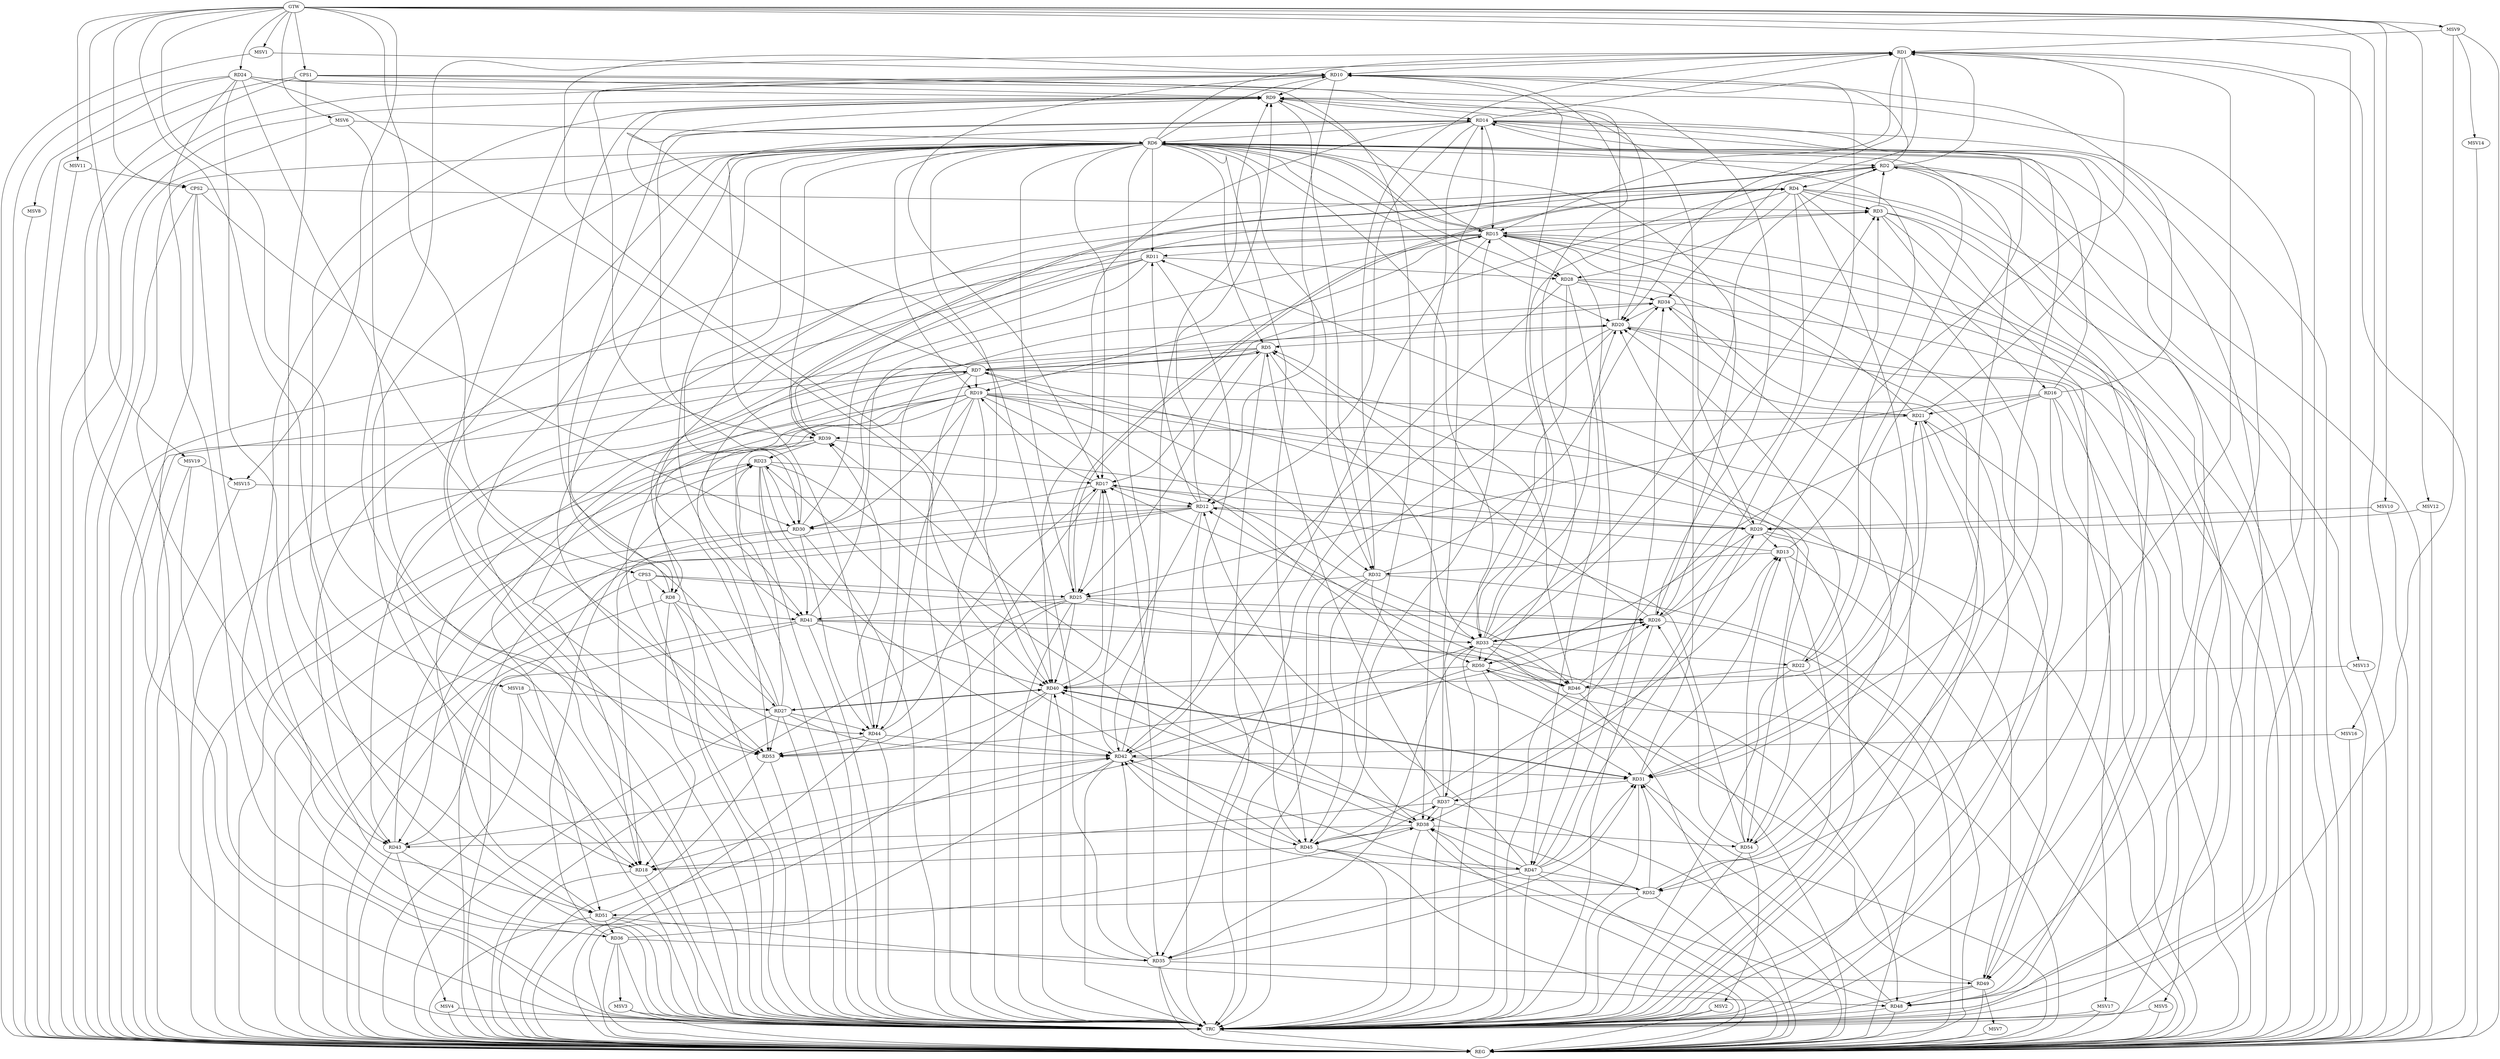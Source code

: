 strict digraph G {
  RD1 [ label="RD1" ];
  RD2 [ label="RD2" ];
  RD3 [ label="RD3" ];
  RD4 [ label="RD4" ];
  RD5 [ label="RD5" ];
  RD6 [ label="RD6" ];
  RD7 [ label="RD7" ];
  RD8 [ label="RD8" ];
  RD9 [ label="RD9" ];
  RD10 [ label="RD10" ];
  RD11 [ label="RD11" ];
  RD12 [ label="RD12" ];
  RD13 [ label="RD13" ];
  RD14 [ label="RD14" ];
  RD15 [ label="RD15" ];
  RD16 [ label="RD16" ];
  RD17 [ label="RD17" ];
  RD18 [ label="RD18" ];
  RD19 [ label="RD19" ];
  RD20 [ label="RD20" ];
  RD21 [ label="RD21" ];
  RD22 [ label="RD22" ];
  RD23 [ label="RD23" ];
  RD24 [ label="RD24" ];
  RD25 [ label="RD25" ];
  RD26 [ label="RD26" ];
  RD27 [ label="RD27" ];
  RD28 [ label="RD28" ];
  RD29 [ label="RD29" ];
  RD30 [ label="RD30" ];
  RD31 [ label="RD31" ];
  RD32 [ label="RD32" ];
  RD33 [ label="RD33" ];
  RD34 [ label="RD34" ];
  RD35 [ label="RD35" ];
  RD36 [ label="RD36" ];
  RD37 [ label="RD37" ];
  RD38 [ label="RD38" ];
  RD39 [ label="RD39" ];
  RD40 [ label="RD40" ];
  RD41 [ label="RD41" ];
  RD42 [ label="RD42" ];
  RD43 [ label="RD43" ];
  RD44 [ label="RD44" ];
  RD45 [ label="RD45" ];
  RD46 [ label="RD46" ];
  RD47 [ label="RD47" ];
  RD48 [ label="RD48" ];
  RD49 [ label="RD49" ];
  RD50 [ label="RD50" ];
  RD51 [ label="RD51" ];
  RD52 [ label="RD52" ];
  RD53 [ label="RD53" ];
  RD54 [ label="RD54" ];
  CPS1 [ label="CPS1" ];
  CPS2 [ label="CPS2" ];
  CPS3 [ label="CPS3" ];
  GTW [ label="GTW" ];
  REG [ label="REG" ];
  TRC [ label="TRC" ];
  MSV1 [ label="MSV1" ];
  MSV2 [ label="MSV2" ];
  MSV3 [ label="MSV3" ];
  MSV4 [ label="MSV4" ];
  MSV5 [ label="MSV5" ];
  MSV6 [ label="MSV6" ];
  MSV7 [ label="MSV7" ];
  MSV8 [ label="MSV8" ];
  MSV9 [ label="MSV9" ];
  MSV10 [ label="MSV10" ];
  MSV11 [ label="MSV11" ];
  MSV12 [ label="MSV12" ];
  MSV13 [ label="MSV13" ];
  MSV14 [ label="MSV14" ];
  MSV15 [ label="MSV15" ];
  MSV16 [ label="MSV16" ];
  MSV17 [ label="MSV17" ];
  MSV18 [ label="MSV18" ];
  MSV19 [ label="MSV19" ];
  RD2 -> RD1;
  RD1 -> RD10;
  RD14 -> RD1;
  RD1 -> RD15;
  RD1 -> RD20;
  RD26 -> RD1;
  RD32 -> RD1;
  RD1 -> RD34;
  RD1 -> RD40;
  RD1 -> RD52;
  RD1 -> RD53;
  RD3 -> RD2;
  RD2 -> RD4;
  RD2 -> RD10;
  RD13 -> RD2;
  RD2 -> RD17;
  RD33 -> RD2;
  RD2 -> RD39;
  RD39 -> RD2;
  RD2 -> RD48;
  RD4 -> RD3;
  RD3 -> RD15;
  RD3 -> RD16;
  RD27 -> RD3;
  RD29 -> RD3;
  RD33 -> RD3;
  RD3 -> RD48;
  RD4 -> RD25;
  RD25 -> RD4;
  RD4 -> RD26;
  RD4 -> RD28;
  RD30 -> RD4;
  RD4 -> RD31;
  RD4 -> RD33;
  RD36 -> RD4;
  RD4 -> RD52;
  RD5 -> RD7;
  RD7 -> RD5;
  RD5 -> RD8;
  RD20 -> RD5;
  RD5 -> RD25;
  RD26 -> RD5;
  RD5 -> RD33;
  RD37 -> RD5;
  RD46 -> RD5;
  RD6 -> RD10;
  RD6 -> RD11;
  RD14 -> RD6;
  RD15 -> RD6;
  RD16 -> RD6;
  RD6 -> RD18;
  RD6 -> RD26;
  RD6 -> RD36;
  RD6 -> RD39;
  RD6 -> RD40;
  RD6 -> RD41;
  RD6 -> RD42;
  RD6 -> RD53;
  RD7 -> RD9;
  RD7 -> RD19;
  RD29 -> RD7;
  RD7 -> RD32;
  RD7 -> RD34;
  RD7 -> RD43;
  RD51 -> RD7;
  RD7 -> RD53;
  RD7 -> RD54;
  RD8 -> RD14;
  RD8 -> RD18;
  RD8 -> RD27;
  RD8 -> RD41;
  RD10 -> RD9;
  RD12 -> RD9;
  RD9 -> RD14;
  RD15 -> RD9;
  RD20 -> RD9;
  RD24 -> RD9;
  RD26 -> RD9;
  RD27 -> RD9;
  RD31 -> RD9;
  RD9 -> RD32;
  RD35 -> RD9;
  RD42 -> RD9;
  RD10 -> RD12;
  RD16 -> RD10;
  RD10 -> RD17;
  RD26 -> RD10;
  RD33 -> RD10;
  RD10 -> RD39;
  RD10 -> RD50;
  RD12 -> RD11;
  RD15 -> RD11;
  RD11 -> RD28;
  RD11 -> RD41;
  RD11 -> RD43;
  RD11 -> RD45;
  RD54 -> RD11;
  RD14 -> RD12;
  RD17 -> RD12;
  RD12 -> RD29;
  RD12 -> RD30;
  RD12 -> RD40;
  RD12 -> RD43;
  RD46 -> RD12;
  RD47 -> RD12;
  RD54 -> RD12;
  RD13 -> RD17;
  RD29 -> RD13;
  RD31 -> RD13;
  RD13 -> RD32;
  RD37 -> RD13;
  RD54 -> RD13;
  RD14 -> RD15;
  RD21 -> RD14;
  RD22 -> RD14;
  RD30 -> RD14;
  RD14 -> RD31;
  RD37 -> RD14;
  RD14 -> RD38;
  RD14 -> RD40;
  RD14 -> RD44;
  RD14 -> RD49;
  RD15 -> RD18;
  RD15 -> RD19;
  RD21 -> RD15;
  RD15 -> RD28;
  RD15 -> RD29;
  RD41 -> RD15;
  RD15 -> RD42;
  RD45 -> RD15;
  RD15 -> RD47;
  RD15 -> RD53;
  RD16 -> RD21;
  RD16 -> RD25;
  RD16 -> RD45;
  RD17 -> RD19;
  RD23 -> RD17;
  RD17 -> RD25;
  RD33 -> RD17;
  RD40 -> RD17;
  RD42 -> RD17;
  RD44 -> RD17;
  RD17 -> RD46;
  RD19 -> RD18;
  RD30 -> RD18;
  RD37 -> RD18;
  RD45 -> RD18;
  RD50 -> RD18;
  RD19 -> RD21;
  RD19 -> RD30;
  RD19 -> RD35;
  RD19 -> RD44;
  RD19 -> RD49;
  RD19 -> RD50;
  RD19 -> RD51;
  RD19 -> RD53;
  RD19 -> RD54;
  RD21 -> RD20;
  RD22 -> RD20;
  RD29 -> RD20;
  RD30 -> RD20;
  RD33 -> RD20;
  RD34 -> RD20;
  RD20 -> RD35;
  RD20 -> RD49;
  RD21 -> RD31;
  RD21 -> RD39;
  RD46 -> RD21;
  RD49 -> RD21;
  RD33 -> RD22;
  RD22 -> RD46;
  RD27 -> RD23;
  RD23 -> RD30;
  RD36 -> RD23;
  RD23 -> RD38;
  RD39 -> RD23;
  RD23 -> RD41;
  RD23 -> RD42;
  RD43 -> RD23;
  RD45 -> RD23;
  RD24 -> RD38;
  RD24 -> RD40;
  RD24 -> RD44;
  RD24 -> RD51;
  RD25 -> RD26;
  RD32 -> RD25;
  RD25 -> RD40;
  RD25 -> RD41;
  RD25 -> RD46;
  RD25 -> RD53;
  RD26 -> RD33;
  RD33 -> RD26;
  RD46 -> RD26;
  RD53 -> RD26;
  RD54 -> RD26;
  RD27 -> RD40;
  RD40 -> RD27;
  RD27 -> RD42;
  RD27 -> RD44;
  RD27 -> RD53;
  RD28 -> RD34;
  RD28 -> RD37;
  RD28 -> RD42;
  RD28 -> RD47;
  RD29 -> RD38;
  RD39 -> RD29;
  RD47 -> RD29;
  RD29 -> RD50;
  RD30 -> RD44;
  RD32 -> RD31;
  RD35 -> RD31;
  RD31 -> RD37;
  RD31 -> RD40;
  RD40 -> RD31;
  RD42 -> RD31;
  RD47 -> RD31;
  RD48 -> RD31;
  RD52 -> RD31;
  RD32 -> RD34;
  RD32 -> RD45;
  RD33 -> RD35;
  RD41 -> RD33;
  RD42 -> RD33;
  RD33 -> RD46;
  RD33 -> RD50;
  RD34 -> RD44;
  RD47 -> RD34;
  RD52 -> RD34;
  RD36 -> RD35;
  RD35 -> RD40;
  RD35 -> RD42;
  RD47 -> RD35;
  RD35 -> RD49;
  RD36 -> RD38;
  RD51 -> RD36;
  RD37 -> RD38;
  RD45 -> RD37;
  RD38 -> RD39;
  RD38 -> RD43;
  RD38 -> RD45;
  RD47 -> RD38;
  RD52 -> RD38;
  RD38 -> RD54;
  RD44 -> RD39;
  RD41 -> RD40;
  RD50 -> RD40;
  RD52 -> RD40;
  RD40 -> RD53;
  RD41 -> RD43;
  RD41 -> RD48;
  RD43 -> RD42;
  RD44 -> RD42;
  RD42 -> RD45;
  RD47 -> RD42;
  RD48 -> RD42;
  RD51 -> RD42;
  RD44 -> RD53;
  RD45 -> RD47;
  RD50 -> RD46;
  RD47 -> RD52;
  RD49 -> RD48;
  RD51 -> RD48;
  RD49 -> RD50;
  RD52 -> RD51;
  CPS1 -> RD18;
  CPS1 -> RD20;
  CPS1 -> RD48;
  CPS1 -> RD9;
  CPS2 -> RD30;
  CPS2 -> RD51;
  CPS2 -> RD3;
  CPS3 -> RD25;
  CPS3 -> RD26;
  CPS3 -> RD8;
  GTW -> RD24;
  GTW -> CPS1;
  GTW -> CPS2;
  GTW -> CPS3;
  RD1 -> REG;
  RD2 -> REG;
  RD3 -> REG;
  RD4 -> REG;
  RD5 -> REG;
  RD6 -> REG;
  RD7 -> REG;
  RD8 -> REG;
  RD9 -> REG;
  RD10 -> REG;
  RD11 -> REG;
  RD12 -> REG;
  RD13 -> REG;
  RD14 -> REG;
  RD15 -> REG;
  RD16 -> REG;
  RD17 -> REG;
  RD18 -> REG;
  RD19 -> REG;
  RD20 -> REG;
  RD21 -> REG;
  RD22 -> REG;
  RD23 -> REG;
  RD24 -> REG;
  RD25 -> REG;
  RD26 -> REG;
  RD27 -> REG;
  RD28 -> REG;
  RD29 -> REG;
  RD30 -> REG;
  RD31 -> REG;
  RD32 -> REG;
  RD33 -> REG;
  RD34 -> REG;
  RD35 -> REG;
  RD36 -> REG;
  RD37 -> REG;
  RD38 -> REG;
  RD39 -> REG;
  RD40 -> REG;
  RD41 -> REG;
  RD42 -> REG;
  RD43 -> REG;
  RD44 -> REG;
  RD45 -> REG;
  RD46 -> REG;
  RD47 -> REG;
  RD48 -> REG;
  RD49 -> REG;
  RD50 -> REG;
  RD51 -> REG;
  RD52 -> REG;
  RD53 -> REG;
  CPS1 -> REG;
  CPS2 -> REG;
  CPS3 -> REG;
  RD1 -> TRC;
  RD2 -> TRC;
  RD3 -> TRC;
  RD4 -> TRC;
  RD5 -> TRC;
  RD6 -> TRC;
  RD7 -> TRC;
  RD8 -> TRC;
  RD9 -> TRC;
  RD10 -> TRC;
  RD11 -> TRC;
  RD12 -> TRC;
  RD13 -> TRC;
  RD14 -> TRC;
  RD15 -> TRC;
  RD16 -> TRC;
  RD17 -> TRC;
  RD18 -> TRC;
  RD19 -> TRC;
  RD20 -> TRC;
  RD21 -> TRC;
  RD22 -> TRC;
  RD23 -> TRC;
  RD24 -> TRC;
  RD25 -> TRC;
  RD26 -> TRC;
  RD27 -> TRC;
  RD28 -> TRC;
  RD29 -> TRC;
  RD30 -> TRC;
  RD31 -> TRC;
  RD32 -> TRC;
  RD33 -> TRC;
  RD34 -> TRC;
  RD35 -> TRC;
  RD36 -> TRC;
  RD37 -> TRC;
  RD38 -> TRC;
  RD39 -> TRC;
  RD40 -> TRC;
  RD41 -> TRC;
  RD42 -> TRC;
  RD43 -> TRC;
  RD44 -> TRC;
  RD45 -> TRC;
  RD46 -> TRC;
  RD47 -> TRC;
  RD48 -> TRC;
  RD49 -> TRC;
  RD50 -> TRC;
  RD51 -> TRC;
  RD52 -> TRC;
  RD53 -> TRC;
  RD54 -> TRC;
  CPS1 -> TRC;
  CPS2 -> TRC;
  CPS3 -> TRC;
  GTW -> TRC;
  TRC -> REG;
  RD6 -> RD30;
  RD6 -> RD32;
  RD6 -> RD33;
  RD6 -> RD20;
  RD6 -> RD22;
  RD6 -> RD19;
  RD6 -> RD45;
  RD6 -> RD15;
  RD6 -> RD43;
  RD6 -> RD5;
  RD6 -> RD28;
  RD6 -> RD17;
  RD6 -> RD2;
  RD6 -> RD25;
  RD6 -> RD8;
  RD6 -> RD54;
  RD6 -> RD1;
  MSV1 -> RD10;
  GTW -> MSV1;
  MSV1 -> REG;
  RD54 -> MSV2;
  MSV2 -> REG;
  MSV2 -> TRC;
  RD36 -> MSV3;
  MSV3 -> REG;
  MSV3 -> TRC;
  RD43 -> MSV4;
  MSV4 -> REG;
  MSV4 -> TRC;
  RD15 -> MSV5;
  MSV5 -> REG;
  MSV5 -> TRC;
  MSV6 -> RD6;
  GTW -> MSV6;
  MSV6 -> REG;
  MSV6 -> TRC;
  RD49 -> MSV7;
  MSV7 -> REG;
  RD24 -> MSV8;
  MSV8 -> REG;
  MSV9 -> RD1;
  GTW -> MSV9;
  MSV9 -> REG;
  MSV9 -> TRC;
  MSV10 -> RD29;
  GTW -> MSV10;
  MSV10 -> REG;
  MSV11 -> CPS2;
  GTW -> MSV11;
  MSV11 -> REG;
  MSV12 -> RD29;
  GTW -> MSV12;
  MSV12 -> REG;
  MSV13 -> RD40;
  GTW -> MSV13;
  MSV13 -> REG;
  MSV9 -> MSV14;
  MSV14 -> REG;
  MSV15 -> RD12;
  GTW -> MSV15;
  MSV15 -> REG;
  MSV16 -> RD42;
  GTW -> MSV16;
  MSV16 -> REG;
  RD16 -> MSV17;
  MSV17 -> REG;
  MSV17 -> TRC;
  MSV18 -> RD27;
  GTW -> MSV18;
  MSV18 -> REG;
  MSV18 -> TRC;
  MSV19 -> MSV15;
  GTW -> MSV19;
  MSV19 -> REG;
  MSV19 -> TRC;
}

